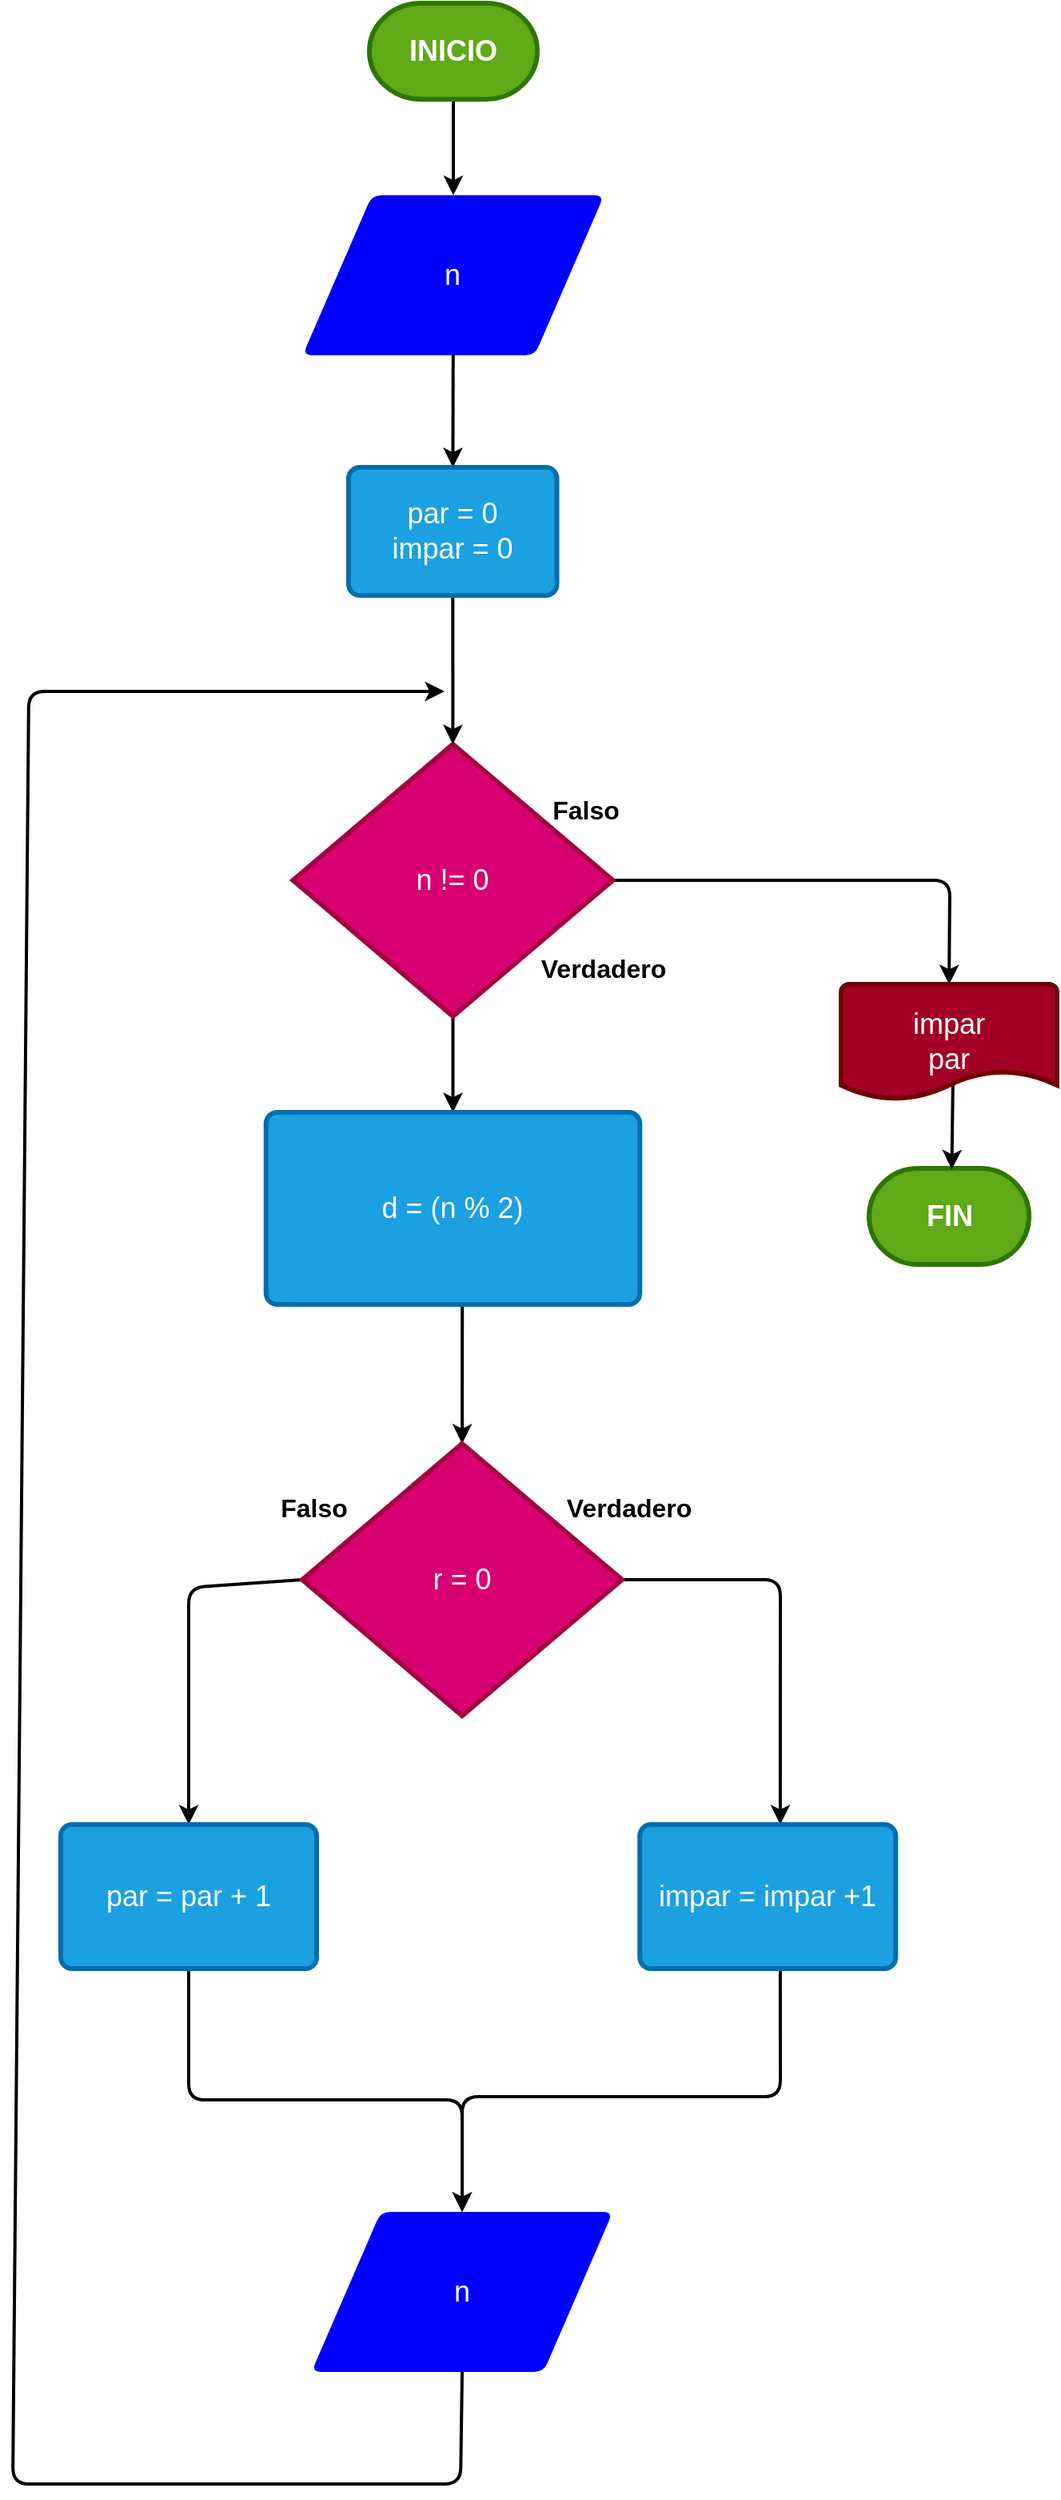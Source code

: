 <mxfile>
    <diagram id="hyXTzDfZUhhmsDUPOdG6" name="Page-1">
        <mxGraphModel dx="844" dy="1044" grid="1" gridSize="10" guides="1" tooltips="1" connect="1" arrows="1" fold="1" page="1" pageScale="1" pageWidth="600" pageHeight="1300" background="none" math="0" shadow="0">
            <root>
                <mxCell id="0"/>
                <mxCell id="1" parent="0"/>
                <mxCell id="138" value="" style="edgeStyle=none;html=1;strokeWidth=2;strokeColor=#000000;labelBackgroundColor=none;fontColor=#FFFFFF;" parent="1" source="diSnjzynUhi2UMkX59iC-2" target="118" edge="1">
                    <mxGeometry relative="1" as="geometry"/>
                </mxCell>
                <mxCell id="diSnjzynUhi2UMkX59iC-2" value="&lt;font&gt;&lt;span style=&quot;font-size: 18px&quot;&gt;n&lt;/span&gt;&lt;br&gt;&lt;/font&gt;" style="shape=parallelogram;html=1;strokeWidth=3;perimeter=parallelogramPerimeter;whiteSpace=wrap;rounded=1;arcSize=12;size=0.23;fillColor=#0000FF;fontColor=#FFFFFF;strokeColor=none;labelBackgroundColor=none;" parent="1" vertex="1">
                    <mxGeometry x="821.25" y="130" width="188.49" height="100" as="geometry"/>
                </mxCell>
                <mxCell id="diSnjzynUhi2UMkX59iC-12" value="" style="edgeStyle=orthogonalEdgeStyle;rounded=0;orthogonalLoop=1;jettySize=auto;html=1;fontSize=18;strokeColor=#000000;strokeWidth=2;entryX=0.5;entryY=0;entryDx=0;entryDy=0;labelBackgroundColor=none;fontColor=#FFFFFF;" parent="1" source="diSnjzynUhi2UMkX59iC-5" target="diSnjzynUhi2UMkX59iC-2" edge="1">
                    <mxGeometry relative="1" as="geometry"/>
                </mxCell>
                <mxCell id="diSnjzynUhi2UMkX59iC-5" value="INICIO" style="strokeWidth=3;html=1;shape=mxgraph.flowchart.terminator;whiteSpace=wrap;fontSize=18;fillColor=#60a917;fontStyle=1;fontColor=#ffffff;strokeColor=#2D7600;" parent="1" vertex="1">
                    <mxGeometry x="863" y="10" width="105" height="60" as="geometry"/>
                </mxCell>
                <mxCell id="diSnjzynUhi2UMkX59iC-6" value="FIN" style="strokeWidth=3;html=1;shape=mxgraph.flowchart.terminator;whiteSpace=wrap;fontSize=18;fillColor=#60a917;fontColor=#ffffff;strokeColor=#2D7600;fontStyle=1;labelBackgroundColor=none;" parent="1" vertex="1">
                    <mxGeometry x="1175.5" y="738" width="100" height="60" as="geometry"/>
                </mxCell>
                <mxCell id="97" style="edgeStyle=none;html=1;exitX=0.5;exitY=1;exitDx=0;exitDy=0;exitPerimeter=0;strokeWidth=2;strokeColor=#000000;entryX=0.5;entryY=0;entryDx=0;entryDy=0;labelBackgroundColor=none;fontColor=#FFFFFF;" parent="1" source="2" target="98" edge="1">
                    <mxGeometry relative="1" as="geometry">
                        <mxPoint x="916.947" y="713" as="targetPoint"/>
                    </mxGeometry>
                </mxCell>
                <mxCell id="110" style="edgeStyle=none;html=1;exitX=1;exitY=0.5;exitDx=0;exitDy=0;exitPerimeter=0;entryX=0.5;entryY=0;entryDx=0;entryDy=0;entryPerimeter=0;strokeWidth=2;strokeColor=#000000;labelBackgroundColor=none;fontColor=#FFFFFF;" parent="1" target="diSnjzynUhi2UMkX59iC-7" edge="1">
                    <mxGeometry relative="1" as="geometry">
                        <Array as="points">
                            <mxPoint x="1166" y="558"/>
                            <mxPoint x="1226" y="558"/>
                        </Array>
                        <mxPoint x="1014.25" y="558" as="sourcePoint"/>
                        <mxPoint x="1359.5" y="623" as="targetPoint"/>
                    </mxGeometry>
                </mxCell>
                <mxCell id="2" value="&lt;div&gt;&lt;/div&gt;&lt;font face=&quot;helvetica&quot;&gt;&lt;span style=&quot;font-size: 18px&quot;&gt;n != 0&lt;/span&gt;&lt;/font&gt;" style="strokeWidth=3;html=1;shape=mxgraph.flowchart.decision;whiteSpace=wrap;fillColor=#d80073;fontColor=#ffffff;strokeColor=#A50040;labelBackgroundColor=none;" parent="1" vertex="1">
                    <mxGeometry x="815.25" y="473" width="200" height="170" as="geometry"/>
                </mxCell>
                <mxCell id="11" value="&lt;b&gt;&lt;font style=&quot;font-size: 16px&quot;&gt;Falso&lt;/font&gt;&lt;/b&gt;" style="text;html=1;align=center;verticalAlign=middle;resizable=0;points=[];autosize=1;strokeColor=none;fillColor=none;fontColor=#000000;labelBackgroundColor=none;" parent="1" vertex="1">
                    <mxGeometry x="968" y="504" width="60" height="20" as="geometry"/>
                </mxCell>
                <mxCell id="12" value="&lt;b&gt;&lt;font style=&quot;font-size: 16px&quot;&gt;Verdadero&lt;/font&gt;&lt;/b&gt;" style="text;html=1;align=center;verticalAlign=middle;resizable=0;points=[];autosize=1;strokeColor=none;fillColor=none;fontSize=16;fontColor=#000000;labelBackgroundColor=none;" parent="1" vertex="1">
                    <mxGeometry x="964" y="603" width="90" height="20" as="geometry"/>
                </mxCell>
                <mxCell id="121" style="edgeStyle=none;html=1;exitX=0.525;exitY=0.996;exitDx=0;exitDy=0;strokeColor=#000000;strokeWidth=2;entryX=0.5;entryY=0;entryDx=0;entryDy=0;entryPerimeter=0;exitPerimeter=0;labelBackgroundColor=none;fontColor=#FFFFFF;" parent="1" source="98" target="124" edge="1">
                    <mxGeometry relative="1" as="geometry">
                        <mxPoint x="920.6" y="880.425" as="targetPoint"/>
                    </mxGeometry>
                </mxCell>
                <mxCell id="98" value="&lt;font style=&quot;font-size: 18px&quot;&gt;&lt;div&gt;d = (n % 2)&lt;/div&gt;&lt;/font&gt;" style="rounded=1;whiteSpace=wrap;html=1;absoluteArcSize=1;arcSize=14;strokeWidth=3;fillColor=#1ba1e2;fontColor=#ffffff;strokeColor=#006EAF;labelBackgroundColor=none;" parent="1" vertex="1">
                    <mxGeometry x="798.38" y="703" width="233.74" height="120" as="geometry"/>
                </mxCell>
                <mxCell id="103" value="" style="edgeStyle=none;html=1;strokeColor=#000000;strokeWidth=2;exitX=0.518;exitY=0.84;exitDx=0;exitDy=0;exitPerimeter=0;entryX=0.517;entryY=0.011;entryDx=0;entryDy=0;entryPerimeter=0;labelBackgroundColor=none;fontColor=#FFFFFF;" parent="1" source="diSnjzynUhi2UMkX59iC-7" target="diSnjzynUhi2UMkX59iC-6" edge="1">
                    <mxGeometry relative="1" as="geometry"/>
                </mxCell>
                <mxCell id="diSnjzynUhi2UMkX59iC-7" value="impar&lt;br&gt;par" style="strokeWidth=3;html=1;shape=mxgraph.flowchart.document2;whiteSpace=wrap;size=0.25;fontSize=18;fillColor=#a20025;fontColor=#ffffff;strokeColor=#6F0000;labelBackgroundColor=none;" parent="1" vertex="1">
                    <mxGeometry x="1158" y="623" width="135" height="72" as="geometry"/>
                </mxCell>
                <mxCell id="142" value="" style="edgeStyle=none;html=1;strokeColor=#000000;strokeWidth=2;labelBackgroundColor=none;fontColor=#FFFFFF;" parent="1" source="118" target="2" edge="1">
                    <mxGeometry relative="1" as="geometry"/>
                </mxCell>
                <mxCell id="118" value="&lt;font style=&quot;font-size: 18px&quot;&gt;&lt;div&gt;par = 0&lt;/div&gt;&lt;div&gt;impar = 0&lt;/div&gt;&lt;/font&gt;" style="rounded=1;whiteSpace=wrap;html=1;absoluteArcSize=1;arcSize=14;strokeWidth=3;fillColor=#1ba1e2;fontColor=#ffffff;strokeColor=#006EAF;labelBackgroundColor=none;" parent="1" vertex="1">
                    <mxGeometry x="850" y="300" width="130.26" height="80" as="geometry"/>
                </mxCell>
                <mxCell id="126" style="edgeStyle=none;html=1;exitX=1;exitY=0.5;exitDx=0;exitDy=0;exitPerimeter=0;strokeColor=#000000;strokeWidth=2;entryX=0.549;entryY=0;entryDx=0;entryDy=0;entryPerimeter=0;labelBackgroundColor=none;fontColor=#FFFFFF;" parent="1" source="124" target="127" edge="1">
                    <mxGeometry relative="1" as="geometry">
                        <mxPoint x="1110" y="1148" as="targetPoint"/>
                        <Array as="points">
                            <mxPoint x="1120" y="995"/>
                        </Array>
                    </mxGeometry>
                </mxCell>
                <mxCell id="140" style="edgeStyle=none;html=1;exitX=0;exitY=0.5;exitDx=0;exitDy=0;exitPerimeter=0;entryX=0.5;entryY=0;entryDx=0;entryDy=0;strokeColor=#000000;strokeWidth=2;labelBackgroundColor=none;fontColor=#FFFFFF;" parent="1" source="124" target="139" edge="1">
                    <mxGeometry relative="1" as="geometry">
                        <Array as="points">
                            <mxPoint x="750" y="1000"/>
                            <mxPoint x="750" y="1120"/>
                            <mxPoint x="750" y="1130"/>
                        </Array>
                    </mxGeometry>
                </mxCell>
                <mxCell id="124" value="&lt;div&gt;&lt;/div&gt;&lt;font face=&quot;helvetica&quot;&gt;&lt;span style=&quot;font-size: 18px&quot;&gt;r = 0&lt;/span&gt;&lt;/font&gt;" style="strokeWidth=3;html=1;shape=mxgraph.flowchart.decision;whiteSpace=wrap;fillColor=#d80073;fontColor=#ffffff;strokeColor=#A50040;labelBackgroundColor=none;" parent="1" vertex="1">
                    <mxGeometry x="821.01" y="910" width="200" height="170" as="geometry"/>
                </mxCell>
                <mxCell id="130" style="edgeStyle=none;html=1;entryX=0.5;entryY=0;entryDx=0;entryDy=0;strokeColor=#000000;strokeWidth=2;exitX=0.549;exitY=0.998;exitDx=0;exitDy=0;exitPerimeter=0;labelBackgroundColor=none;fontColor=#FFFFFF;" parent="1" source="127" target="129" edge="1">
                    <mxGeometry relative="1" as="geometry">
                        <mxPoint x="1112" y="1238" as="sourcePoint"/>
                        <Array as="points">
                            <mxPoint x="1120" y="1318"/>
                            <mxPoint x="921" y="1318"/>
                        </Array>
                    </mxGeometry>
                </mxCell>
                <mxCell id="127" value="&lt;font style=&quot;font-size: 18px&quot;&gt;&lt;div&gt;impar = impar +1&lt;/div&gt;&lt;/font&gt;" style="rounded=1;whiteSpace=wrap;html=1;absoluteArcSize=1;arcSize=14;strokeWidth=3;fillColor=#1ba1e2;fontColor=#ffffff;strokeColor=#006EAF;labelBackgroundColor=none;" parent="1" vertex="1">
                    <mxGeometry x="1032.12" y="1148" width="160" height="90" as="geometry"/>
                </mxCell>
                <mxCell id="132" style="edgeStyle=none;html=1;exitX=0.5;exitY=1;exitDx=0;exitDy=0;strokeColor=#000000;strokeWidth=2;labelBackgroundColor=none;fontColor=#FFFFFF;" parent="1" source="129" edge="1">
                    <mxGeometry relative="1" as="geometry">
                        <mxPoint x="910" y="440" as="targetPoint"/>
                        <Array as="points">
                            <mxPoint x="920" y="1560"/>
                            <mxPoint x="640" y="1560"/>
                            <mxPoint x="650" y="440"/>
                        </Array>
                    </mxGeometry>
                </mxCell>
                <mxCell id="129" value="&lt;font&gt;&lt;span style=&quot;font-size: 18px&quot;&gt;n&lt;/span&gt;&lt;br&gt;&lt;/font&gt;" style="shape=parallelogram;html=1;strokeWidth=3;perimeter=parallelogramPerimeter;whiteSpace=wrap;rounded=1;arcSize=12;size=0.23;fillColor=#0000FF;fontColor=#FFFFFF;strokeColor=none;labelBackgroundColor=none;" parent="1" vertex="1">
                    <mxGeometry x="826.76" y="1390" width="188.49" height="100" as="geometry"/>
                </mxCell>
                <mxCell id="134" value="&lt;b&gt;&lt;font style=&quot;font-size: 16px&quot;&gt;Falso&lt;/font&gt;&lt;/b&gt;" style="text;html=1;align=center;verticalAlign=middle;resizable=0;points=[];autosize=1;strokeColor=none;fillColor=none;fontColor=#000000;labelBackgroundColor=none;" parent="1" vertex="1">
                    <mxGeometry x="798.38" y="940" width="60" height="20" as="geometry"/>
                </mxCell>
                <mxCell id="135" value="&lt;b&gt;&lt;font style=&quot;font-size: 16px&quot;&gt;Verdadero&lt;/font&gt;&lt;/b&gt;" style="text;html=1;align=center;verticalAlign=middle;resizable=0;points=[];autosize=1;strokeColor=none;fillColor=none;fontSize=16;fontColor=#000000;labelBackgroundColor=none;" parent="1" vertex="1">
                    <mxGeometry x="980.26" y="940" width="90" height="20" as="geometry"/>
                </mxCell>
                <mxCell id="141" style="edgeStyle=none;html=1;exitX=0.5;exitY=1;exitDx=0;exitDy=0;entryX=0.5;entryY=0;entryDx=0;entryDy=0;strokeColor=#000000;strokeWidth=2;labelBackgroundColor=none;fontColor=#FFFFFF;" parent="1" source="139" target="129" edge="1">
                    <mxGeometry relative="1" as="geometry">
                        <Array as="points">
                            <mxPoint x="750" y="1320"/>
                            <mxPoint x="921" y="1320"/>
                        </Array>
                    </mxGeometry>
                </mxCell>
                <mxCell id="139" value="&lt;font style=&quot;font-size: 18px&quot;&gt;&lt;div&gt;par = par + 1&lt;/div&gt;&lt;/font&gt;" style="rounded=1;whiteSpace=wrap;html=1;absoluteArcSize=1;arcSize=14;strokeWidth=3;fillColor=#1ba1e2;fontColor=#ffffff;strokeColor=#006EAF;labelBackgroundColor=none;" parent="1" vertex="1">
                    <mxGeometry x="670.0" y="1148" width="160" height="90" as="geometry"/>
                </mxCell>
            </root>
        </mxGraphModel>
    </diagram>
</mxfile>
